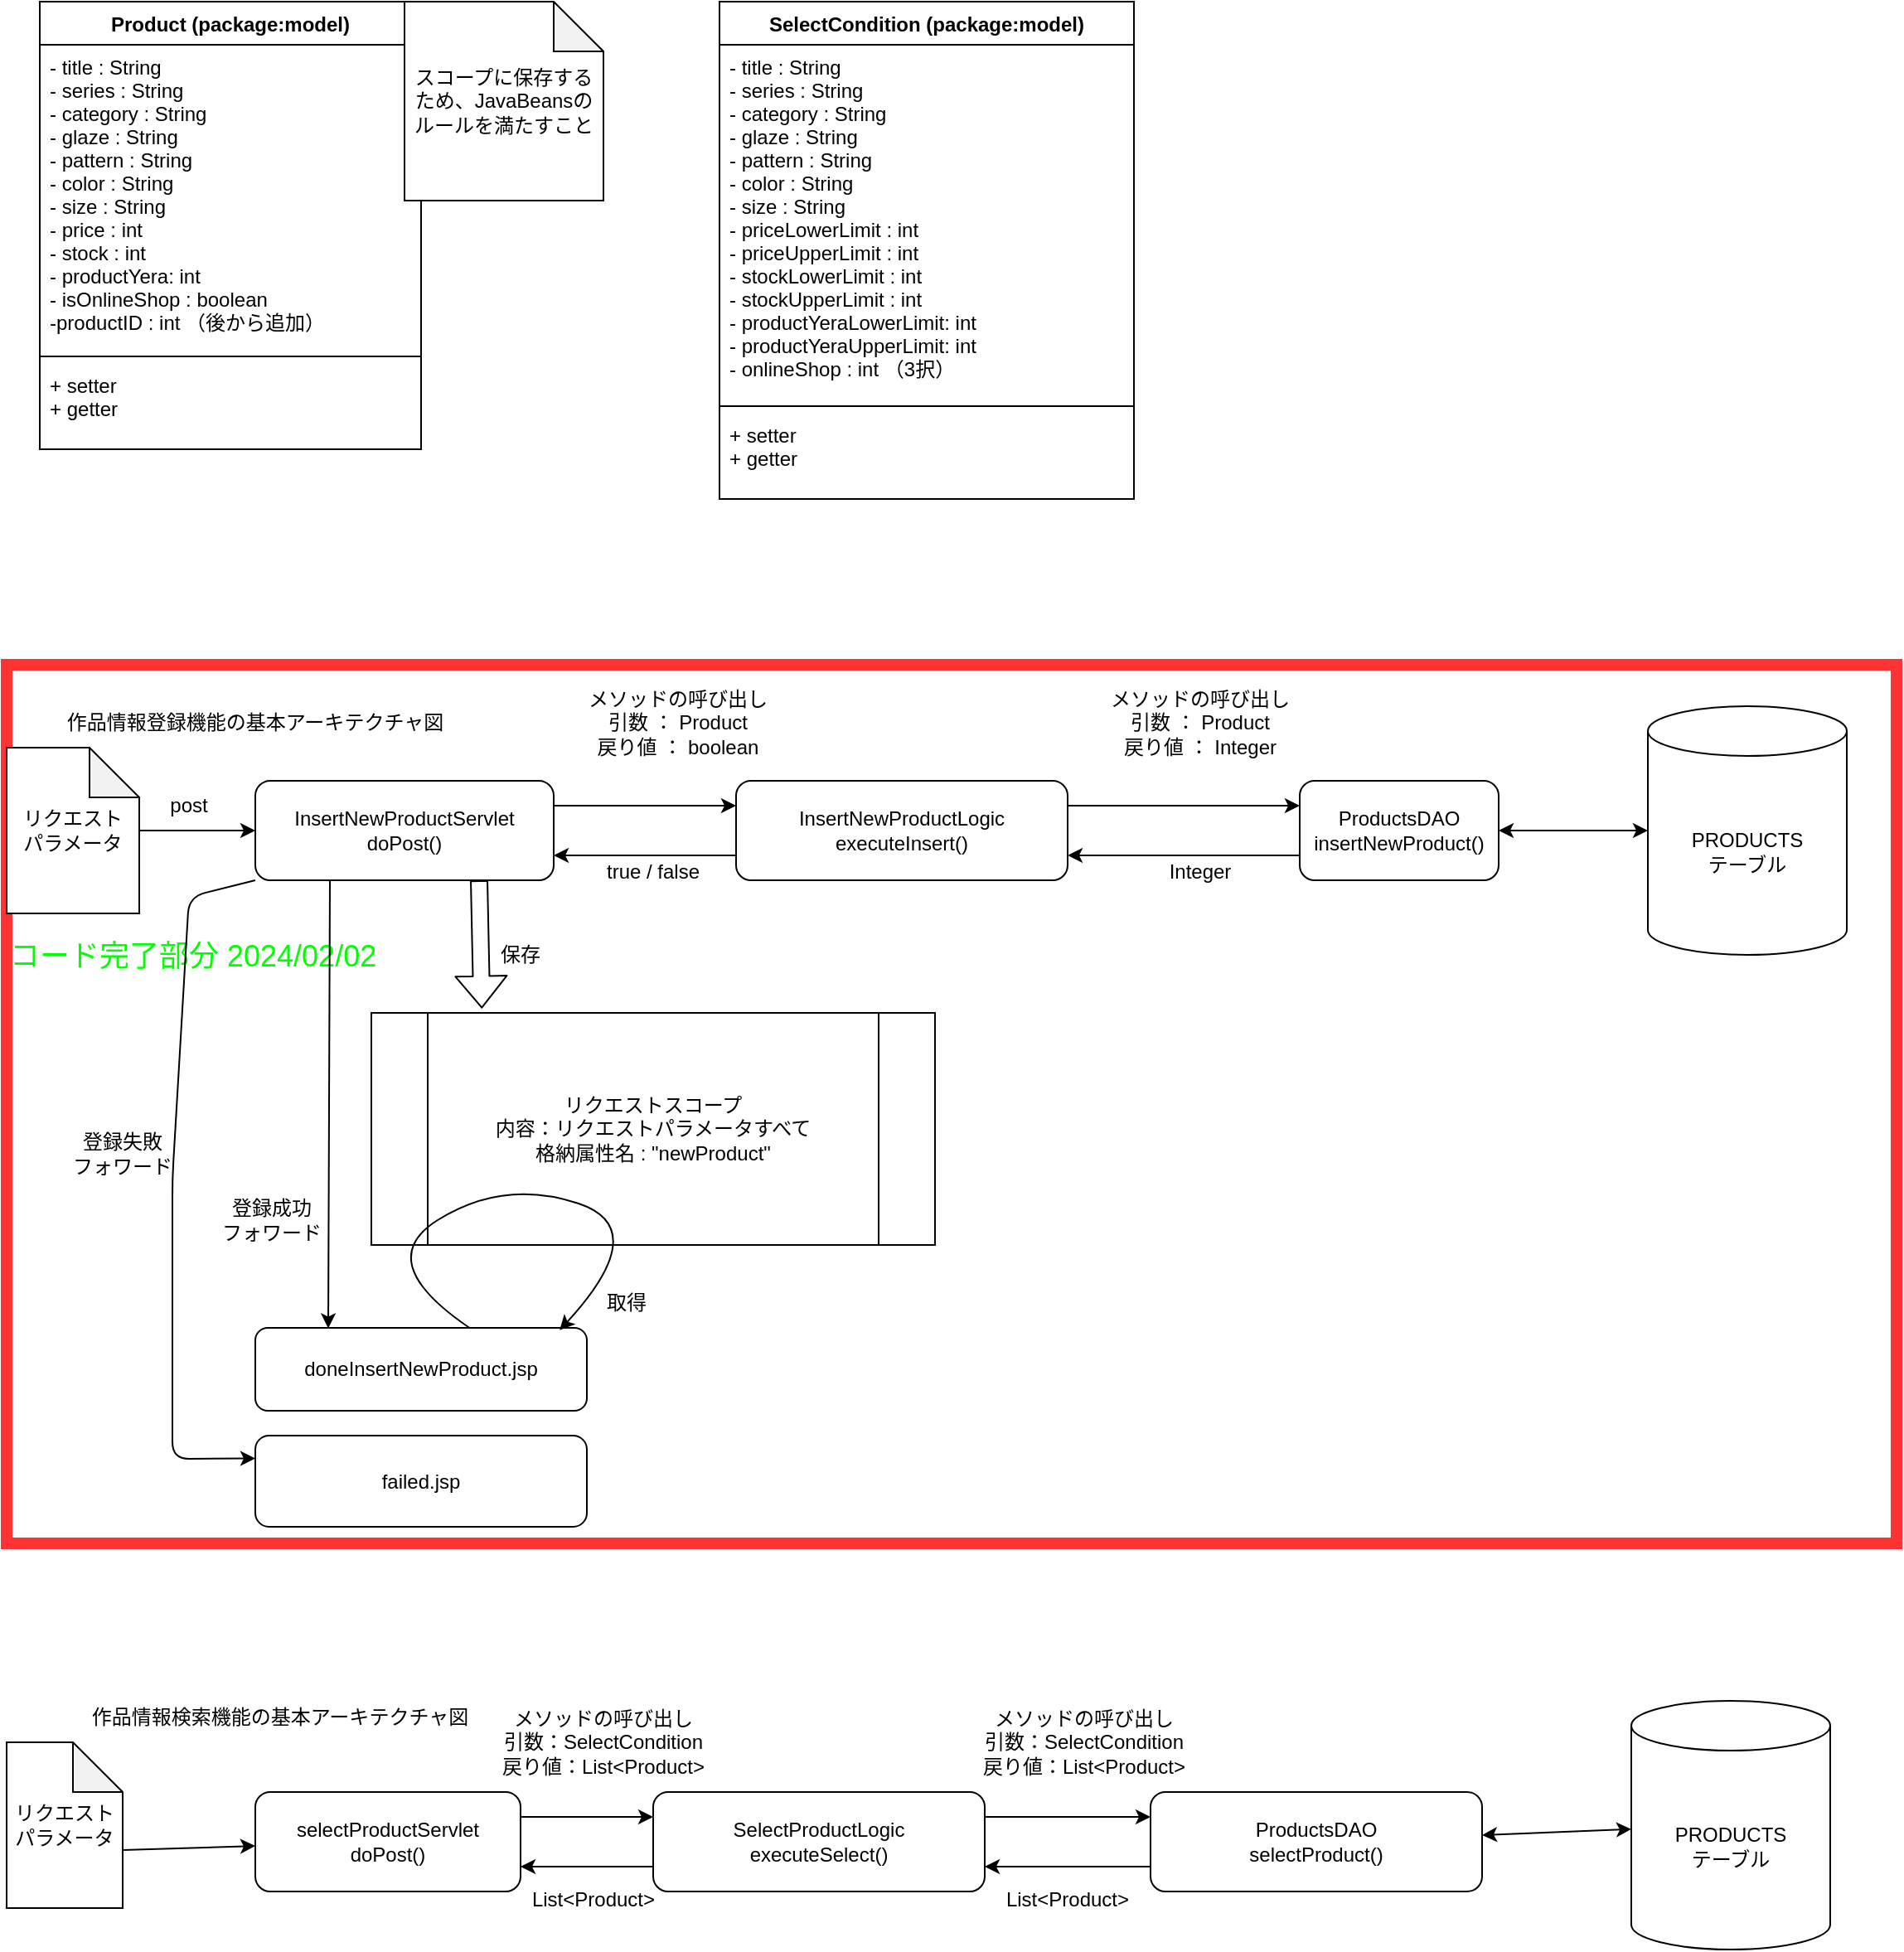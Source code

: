 <mxfile>
    <diagram id="-FYDAHze_42g2kL0sBDs" name="ページ1">
        <mxGraphModel dx="1072" dy="1644" grid="1" gridSize="10" guides="1" tooltips="1" connect="1" arrows="1" fold="1" page="1" pageScale="1" pageWidth="827" pageHeight="1169" math="0" shadow="0">
            <root>
                <mxCell id="0"/>
                <mxCell id="1" parent="0"/>
                <mxCell id="45" value="&lt;p style=&quot;line-height: 100%; font-size: 18px;&quot;&gt;&lt;font style=&quot;font-size: 18px;&quot; color=&quot;#00ff00&quot;&gt;コード完了部分 2024/02/02&lt;/font&gt;&lt;/p&gt;&lt;p style=&quot;line-height: 100%; font-size: 18px;&quot;&gt;&lt;font style=&quot;font-size: 18px;&quot; color=&quot;#00ff00&quot;&gt;&lt;br&gt;&lt;/font&gt;&lt;/p&gt;&lt;p style=&quot;line-height: 100%; font-size: 18px;&quot;&gt;&lt;font style=&quot;font-size: 18px;&quot; color=&quot;#00ff00&quot;&gt;&lt;br&gt;&lt;/font&gt;&lt;/p&gt;&lt;p style=&quot;line-height: 100%; font-size: 18px;&quot;&gt;&lt;font style=&quot;font-size: 18px;&quot; color=&quot;#00ff00&quot;&gt;&lt;br&gt;&lt;/font&gt;&lt;/p&gt;&lt;p style=&quot;line-height: 100%; font-size: 18px;&quot;&gt;&lt;br&gt;&lt;/p&gt;&lt;p style=&quot;line-height: 100%; font-size: 18px;&quot;&gt;&lt;br&gt;&lt;/p&gt;" style="rounded=0;whiteSpace=wrap;html=1;fillColor=none;strokeColor=#FF3333;strokeWidth=7;align=left;" parent="1" vertex="1">
                    <mxGeometry x="10" y="120" width="1140" height="530" as="geometry"/>
                </mxCell>
                <mxCell id="9" style="edgeStyle=none;html=1;exitX=1;exitY=0.25;exitDx=0;exitDy=0;entryX=0;entryY=0.25;entryDx=0;entryDy=0;" parent="1" source="2" target="7" edge="1">
                    <mxGeometry relative="1" as="geometry"/>
                </mxCell>
                <mxCell id="35" style="edgeStyle=none;html=1;exitX=0.25;exitY=1;exitDx=0;exitDy=0;entryX=0.22;entryY=0.005;entryDx=0;entryDy=0;entryPerimeter=0;" parent="1" source="2" target="34" edge="1">
                    <mxGeometry relative="1" as="geometry"/>
                </mxCell>
                <mxCell id="2" value="InsertNewProductServlet&lt;br&gt;doPost()" style="rounded=1;whiteSpace=wrap;html=1;" parent="1" vertex="1">
                    <mxGeometry x="160" y="190" width="180" height="60" as="geometry"/>
                </mxCell>
                <mxCell id="5" style="edgeStyle=none;html=1;entryX=0;entryY=0.5;entryDx=0;entryDy=0;" parent="1" source="4" target="2" edge="1">
                    <mxGeometry relative="1" as="geometry"/>
                </mxCell>
                <mxCell id="4" value="リクエスト&lt;br&gt;パラメータ" style="shape=note;whiteSpace=wrap;html=1;backgroundOutline=1;darkOpacity=0.05;" parent="1" vertex="1">
                    <mxGeometry x="10" y="170" width="80" height="100" as="geometry"/>
                </mxCell>
                <mxCell id="6" value="post" style="text;html=1;strokeColor=none;fillColor=none;align=center;verticalAlign=middle;whiteSpace=wrap;rounded=0;" parent="1" vertex="1">
                    <mxGeometry x="90" y="190" width="60" height="30" as="geometry"/>
                </mxCell>
                <mxCell id="13" style="edgeStyle=none;html=1;exitX=1;exitY=0.25;exitDx=0;exitDy=0;entryX=0;entryY=0.25;entryDx=0;entryDy=0;" parent="1" source="7" target="11" edge="1">
                    <mxGeometry relative="1" as="geometry"/>
                </mxCell>
                <mxCell id="7" value="InsertNewProductLogic&lt;br&gt;executeInsert()" style="rounded=1;whiteSpace=wrap;html=1;" parent="1" vertex="1">
                    <mxGeometry x="450" y="190" width="200" height="60" as="geometry"/>
                </mxCell>
                <mxCell id="10" value="メソッドの呼び出し&lt;br&gt;引数 ： Product&lt;br&gt;戻り値 ： boolean" style="text;html=1;strokeColor=none;fillColor=none;align=center;verticalAlign=middle;whiteSpace=wrap;rounded=0;" parent="1" vertex="1">
                    <mxGeometry x="320" y="120" width="190" height="70" as="geometry"/>
                </mxCell>
                <mxCell id="11" value="ProductsDAO&lt;br&gt;insertNewProduct()" style="rounded=1;whiteSpace=wrap;html=1;" parent="1" vertex="1">
                    <mxGeometry x="790" y="190" width="120" height="60" as="geometry"/>
                </mxCell>
                <mxCell id="19" value="Product (package:model)" style="swimlane;fontStyle=1;align=center;verticalAlign=top;childLayout=stackLayout;horizontal=1;startSize=26;horizontalStack=0;resizeParent=1;resizeParentMax=0;resizeLast=0;collapsible=1;marginBottom=0;" parent="1" vertex="1">
                    <mxGeometry x="30" y="-280" width="230" height="270" as="geometry"/>
                </mxCell>
                <mxCell id="20" value="- title : String&#10;- series : String&#10;- category : String&#10;- glaze : String&#10;- pattern : String&#10;- color : String&#10;- size : String&#10;- price : int&#10;- stock : int&#10;- productYera: int&#10;- isOnlineShop : boolean&#10;-productID : int （後から追加）" style="text;strokeColor=none;fillColor=none;align=left;verticalAlign=top;spacingLeft=4;spacingRight=4;overflow=hidden;rotatable=0;points=[[0,0.5],[1,0.5]];portConstraint=eastwest;" parent="19" vertex="1">
                    <mxGeometry y="26" width="230" height="184" as="geometry"/>
                </mxCell>
                <mxCell id="21" value="" style="line;strokeWidth=1;fillColor=none;align=left;verticalAlign=middle;spacingTop=-1;spacingLeft=3;spacingRight=3;rotatable=0;labelPosition=right;points=[];portConstraint=eastwest;strokeColor=inherit;" parent="19" vertex="1">
                    <mxGeometry y="210" width="230" height="8" as="geometry"/>
                </mxCell>
                <mxCell id="22" value="+ setter&#10;+ getter" style="text;strokeColor=none;fillColor=none;align=left;verticalAlign=top;spacingLeft=4;spacingRight=4;overflow=hidden;rotatable=0;points=[[0,0.5],[1,0.5]];portConstraint=eastwest;" parent="19" vertex="1">
                    <mxGeometry y="218" width="230" height="52" as="geometry"/>
                </mxCell>
                <mxCell id="23" value="PRODUCTS&lt;br&gt;テーブル" style="shape=cylinder3;whiteSpace=wrap;html=1;boundedLbl=1;backgroundOutline=1;size=15;" parent="1" vertex="1">
                    <mxGeometry x="1000" y="145" width="120" height="150" as="geometry"/>
                </mxCell>
                <mxCell id="24" value="" style="endArrow=classic;startArrow=classic;html=1;entryX=0;entryY=0.5;entryDx=0;entryDy=0;entryPerimeter=0;exitX=1;exitY=0.5;exitDx=0;exitDy=0;" parent="1" source="11" target="23" edge="1">
                    <mxGeometry width="50" height="50" relative="1" as="geometry">
                        <mxPoint x="850" y="170" as="sourcePoint"/>
                        <mxPoint x="900" y="120" as="targetPoint"/>
                    </mxGeometry>
                </mxCell>
                <mxCell id="25" value="" style="endArrow=classic;html=1;exitX=0;exitY=0.75;exitDx=0;exitDy=0;entryX=1;entryY=0.75;entryDx=0;entryDy=0;" parent="1" source="11" target="7" edge="1">
                    <mxGeometry width="50" height="50" relative="1" as="geometry">
                        <mxPoint x="620" y="170" as="sourcePoint"/>
                        <mxPoint x="670" y="120" as="targetPoint"/>
                    </mxGeometry>
                </mxCell>
                <mxCell id="27" value="" style="endArrow=classic;html=1;exitX=0;exitY=0.75;exitDx=0;exitDy=0;entryX=1;entryY=0.75;entryDx=0;entryDy=0;" parent="1" source="7" target="2" edge="1">
                    <mxGeometry width="50" height="50" relative="1" as="geometry">
                        <mxPoint x="500" y="170" as="sourcePoint"/>
                        <mxPoint x="550" y="120" as="targetPoint"/>
                    </mxGeometry>
                </mxCell>
                <mxCell id="28" value="true / false" style="text;html=1;strokeColor=none;fillColor=none;align=center;verticalAlign=middle;whiteSpace=wrap;rounded=0;" parent="1" vertex="1">
                    <mxGeometry x="370" y="230" width="60" height="30" as="geometry"/>
                </mxCell>
                <mxCell id="29" value="メソッドの呼び出し&lt;br&gt;引数 ： Product&lt;br&gt;戻り値 ： Integer" style="text;html=1;strokeColor=none;fillColor=none;align=center;verticalAlign=middle;whiteSpace=wrap;rounded=0;" parent="1" vertex="1">
                    <mxGeometry x="635" y="120" width="190" height="70" as="geometry"/>
                </mxCell>
                <mxCell id="30" value="Integer" style="text;html=1;strokeColor=none;fillColor=none;align=center;verticalAlign=middle;whiteSpace=wrap;rounded=0;" parent="1" vertex="1">
                    <mxGeometry x="700" y="230" width="60" height="30" as="geometry"/>
                </mxCell>
                <mxCell id="31" value="リクエストスコープ&lt;br&gt;内容：リクエストパラメータすべて&lt;br&gt;格納属性名 : &quot;newProduct&quot;" style="shape=process;whiteSpace=wrap;html=1;backgroundOutline=1;" parent="1" vertex="1">
                    <mxGeometry x="230" y="330" width="340" height="140" as="geometry"/>
                </mxCell>
                <mxCell id="32" value="" style="shape=flexArrow;endArrow=classic;html=1;entryX=0.196;entryY=-0.019;entryDx=0;entryDy=0;entryPerimeter=0;exitX=0.75;exitY=1;exitDx=0;exitDy=0;" parent="1" source="2" target="31" edge="1">
                    <mxGeometry width="50" height="50" relative="1" as="geometry">
                        <mxPoint x="200" y="260" as="sourcePoint"/>
                        <mxPoint x="250" y="210" as="targetPoint"/>
                    </mxGeometry>
                </mxCell>
                <mxCell id="33" value="保存" style="text;html=1;strokeColor=none;fillColor=none;align=center;verticalAlign=middle;whiteSpace=wrap;rounded=0;" parent="1" vertex="1">
                    <mxGeometry x="290" y="280" width="60" height="30" as="geometry"/>
                </mxCell>
                <mxCell id="34" value="doneInsertNewProduct.jsp" style="rounded=1;whiteSpace=wrap;html=1;" parent="1" vertex="1">
                    <mxGeometry x="160" y="520" width="200" height="50" as="geometry"/>
                </mxCell>
                <mxCell id="36" value="登録成功&lt;br&gt;フォワード" style="text;html=1;strokeColor=none;fillColor=none;align=center;verticalAlign=middle;whiteSpace=wrap;rounded=0;" parent="1" vertex="1">
                    <mxGeometry x="120" y="430" width="100" height="50" as="geometry"/>
                </mxCell>
                <mxCell id="37" value="" style="curved=1;endArrow=classic;html=1;exitX=0.648;exitY=0.005;exitDx=0;exitDy=0;exitPerimeter=0;entryX=0.918;entryY=0.028;entryDx=0;entryDy=0;entryPerimeter=0;" parent="1" source="34" target="34" edge="1">
                    <mxGeometry width="50" height="50" relative="1" as="geometry">
                        <mxPoint x="200" y="480" as="sourcePoint"/>
                        <mxPoint x="250" y="430" as="targetPoint"/>
                        <Array as="points">
                            <mxPoint x="230" y="480"/>
                            <mxPoint x="310" y="430"/>
                            <mxPoint x="400" y="460"/>
                        </Array>
                    </mxGeometry>
                </mxCell>
                <mxCell id="38" value="取得" style="text;html=1;strokeColor=none;fillColor=none;align=center;verticalAlign=middle;whiteSpace=wrap;rounded=0;" parent="1" vertex="1">
                    <mxGeometry x="354" y="490" width="60" height="30" as="geometry"/>
                </mxCell>
                <mxCell id="39" value="スコープに保存するため、JavaBeansのルールを満たすこと" style="shape=note;whiteSpace=wrap;html=1;backgroundOutline=1;darkOpacity=0.05;" parent="1" vertex="1">
                    <mxGeometry x="250" y="-280" width="120" height="120" as="geometry"/>
                </mxCell>
                <mxCell id="41" value="failed.jsp" style="rounded=1;whiteSpace=wrap;html=1;" parent="1" vertex="1">
                    <mxGeometry x="160" y="585" width="200" height="55" as="geometry"/>
                </mxCell>
                <mxCell id="42" value="" style="endArrow=classic;html=1;entryX=0;entryY=0.25;entryDx=0;entryDy=0;exitX=0;exitY=1;exitDx=0;exitDy=0;" parent="1" source="2" target="41" edge="1">
                    <mxGeometry width="50" height="50" relative="1" as="geometry">
                        <mxPoint x="260" y="530" as="sourcePoint"/>
                        <mxPoint x="310" y="480" as="targetPoint"/>
                        <Array as="points">
                            <mxPoint x="120" y="260"/>
                            <mxPoint x="110" y="430"/>
                            <mxPoint x="110" y="599"/>
                        </Array>
                    </mxGeometry>
                </mxCell>
                <mxCell id="43" value="登録失敗&lt;br&gt;フォワード" style="text;html=1;strokeColor=none;fillColor=none;align=center;verticalAlign=middle;whiteSpace=wrap;rounded=0;" parent="1" vertex="1">
                    <mxGeometry x="30" y="390" width="100" height="50" as="geometry"/>
                </mxCell>
                <mxCell id="51" style="edgeStyle=none;html=1;exitX=0;exitY=0;exitDx=70;exitDy=65;exitPerimeter=0;" parent="1" source="46" target="50" edge="1">
                    <mxGeometry relative="1" as="geometry"/>
                </mxCell>
                <mxCell id="46" value="リクエストパラメータ" style="shape=note;whiteSpace=wrap;html=1;backgroundOutline=1;darkOpacity=0.05;" parent="1" vertex="1">
                    <mxGeometry x="10" y="770" width="70" height="100" as="geometry"/>
                </mxCell>
                <mxCell id="48" value="作品情報登録機能の基本アーキテクチャ図" style="text;html=1;strokeColor=none;fillColor=none;align=center;verticalAlign=middle;whiteSpace=wrap;rounded=0;" parent="1" vertex="1">
                    <mxGeometry x="20" y="140" width="280" height="30" as="geometry"/>
                </mxCell>
                <mxCell id="49" value="作品情報検索機能の基本アーキテクチャ図" style="text;html=1;strokeColor=none;fillColor=none;align=center;verticalAlign=middle;whiteSpace=wrap;rounded=0;" parent="1" vertex="1">
                    <mxGeometry x="10" y="740" width="330" height="30" as="geometry"/>
                </mxCell>
                <mxCell id="56" style="edgeStyle=none;html=1;exitX=1;exitY=0.25;exitDx=0;exitDy=0;entryX=0;entryY=0.25;entryDx=0;entryDy=0;" parent="1" source="50" target="52" edge="1">
                    <mxGeometry relative="1" as="geometry"/>
                </mxCell>
                <mxCell id="50" value="selectProductServlet&lt;br&gt;doPost()" style="rounded=1;whiteSpace=wrap;html=1;" parent="1" vertex="1">
                    <mxGeometry x="160" y="800" width="160" height="60" as="geometry"/>
                </mxCell>
                <mxCell id="58" style="edgeStyle=none;html=1;exitX=0;exitY=0.75;exitDx=0;exitDy=0;entryX=1;entryY=0.75;entryDx=0;entryDy=0;" parent="1" source="52" target="50" edge="1">
                    <mxGeometry relative="1" as="geometry"/>
                </mxCell>
                <mxCell id="60" style="edgeStyle=none;html=1;exitX=1;exitY=0.25;exitDx=0;exitDy=0;entryX=0;entryY=0.25;entryDx=0;entryDy=0;" parent="1" source="52" target="53" edge="1">
                    <mxGeometry relative="1" as="geometry"/>
                </mxCell>
                <mxCell id="52" value="SelectProductLogic&lt;br&gt;executeSelect()" style="rounded=1;whiteSpace=wrap;html=1;" parent="1" vertex="1">
                    <mxGeometry x="400" y="800" width="200" height="60" as="geometry"/>
                </mxCell>
                <mxCell id="62" style="edgeStyle=none;html=1;exitX=0;exitY=0.75;exitDx=0;exitDy=0;entryX=1;entryY=0.75;entryDx=0;entryDy=0;" parent="1" source="53" target="52" edge="1">
                    <mxGeometry relative="1" as="geometry"/>
                </mxCell>
                <mxCell id="53" value="ProductsDAO&lt;br&gt;selectProduct()" style="rounded=1;whiteSpace=wrap;html=1;" parent="1" vertex="1">
                    <mxGeometry x="700" y="800" width="200" height="60" as="geometry"/>
                </mxCell>
                <mxCell id="54" value="PRODUCTS&lt;br&gt;テーブル" style="shape=cylinder3;whiteSpace=wrap;html=1;boundedLbl=1;backgroundOutline=1;size=15;" parent="1" vertex="1">
                    <mxGeometry x="990" y="745" width="120" height="150" as="geometry"/>
                </mxCell>
                <mxCell id="55" value="" style="endArrow=classic;startArrow=classic;html=1;" parent="1" source="53" target="54" edge="1">
                    <mxGeometry width="50" height="50" relative="1" as="geometry">
                        <mxPoint x="860" y="770" as="sourcePoint"/>
                        <mxPoint x="910" y="720" as="targetPoint"/>
                    </mxGeometry>
                </mxCell>
                <mxCell id="57" value="メソッドの呼び出し&lt;br&gt;引数：SelectCondition&lt;br&gt;戻り値：List&amp;lt;Product&amp;gt;" style="text;html=1;strokeColor=none;fillColor=none;align=center;verticalAlign=middle;whiteSpace=wrap;rounded=0;" parent="1" vertex="1">
                    <mxGeometry x="290" y="730" width="160" height="80" as="geometry"/>
                </mxCell>
                <mxCell id="59" value="List&amp;lt;Product&amp;gt;" style="text;html=1;strokeColor=none;fillColor=none;align=center;verticalAlign=middle;whiteSpace=wrap;rounded=0;" parent="1" vertex="1">
                    <mxGeometry x="314" y="850" width="100" height="30" as="geometry"/>
                </mxCell>
                <mxCell id="61" value="メソッドの呼び出し&lt;br&gt;引数：SelectCondition&lt;br&gt;戻り値：List&amp;lt;Product&amp;gt;" style="text;html=1;strokeColor=none;fillColor=none;align=center;verticalAlign=middle;whiteSpace=wrap;rounded=0;" parent="1" vertex="1">
                    <mxGeometry x="580" y="730" width="160" height="80" as="geometry"/>
                </mxCell>
                <mxCell id="63" value="List&amp;lt;Product&amp;gt;" style="text;html=1;strokeColor=none;fillColor=none;align=center;verticalAlign=middle;whiteSpace=wrap;rounded=0;" parent="1" vertex="1">
                    <mxGeometry x="600" y="850" width="100" height="30" as="geometry"/>
                </mxCell>
                <mxCell id="64" value="SelectCondition (package:model)" style="swimlane;fontStyle=1;align=center;verticalAlign=top;childLayout=stackLayout;horizontal=1;startSize=26;horizontalStack=0;resizeParent=1;resizeParentMax=0;resizeLast=0;collapsible=1;marginBottom=0;" parent="1" vertex="1">
                    <mxGeometry x="440" y="-280" width="250" height="300" as="geometry"/>
                </mxCell>
                <mxCell id="65" value="- title : String&#10;- series : String&#10;- category : String&#10;- glaze : String&#10;- pattern : String&#10;- color : String&#10;- size : String&#10;- priceLowerLimit : int&#10;- priceUpperLimit : int&#10;- stockLowerLimit : int&#10;- stockUpperLimit : int&#10;- productYeraLowerLimit: int&#10;- productYeraUpperLimit: int&#10;- onlineShop : int （3択）" style="text;strokeColor=none;fillColor=none;align=left;verticalAlign=top;spacingLeft=4;spacingRight=4;overflow=hidden;rotatable=0;points=[[0,0.5],[1,0.5]];portConstraint=eastwest;" parent="64" vertex="1">
                    <mxGeometry y="26" width="250" height="214" as="geometry"/>
                </mxCell>
                <mxCell id="66" value="" style="line;strokeWidth=1;fillColor=none;align=left;verticalAlign=middle;spacingTop=-1;spacingLeft=3;spacingRight=3;rotatable=0;labelPosition=right;points=[];portConstraint=eastwest;strokeColor=inherit;" parent="64" vertex="1">
                    <mxGeometry y="240" width="250" height="8" as="geometry"/>
                </mxCell>
                <mxCell id="67" value="+ setter&#10;+ getter" style="text;strokeColor=none;fillColor=none;align=left;verticalAlign=top;spacingLeft=4;spacingRight=4;overflow=hidden;rotatable=0;points=[[0,0.5],[1,0.5]];portConstraint=eastwest;" parent="64" vertex="1">
                    <mxGeometry y="248" width="250" height="52" as="geometry"/>
                </mxCell>
            </root>
        </mxGraphModel>
    </diagram>
</mxfile>